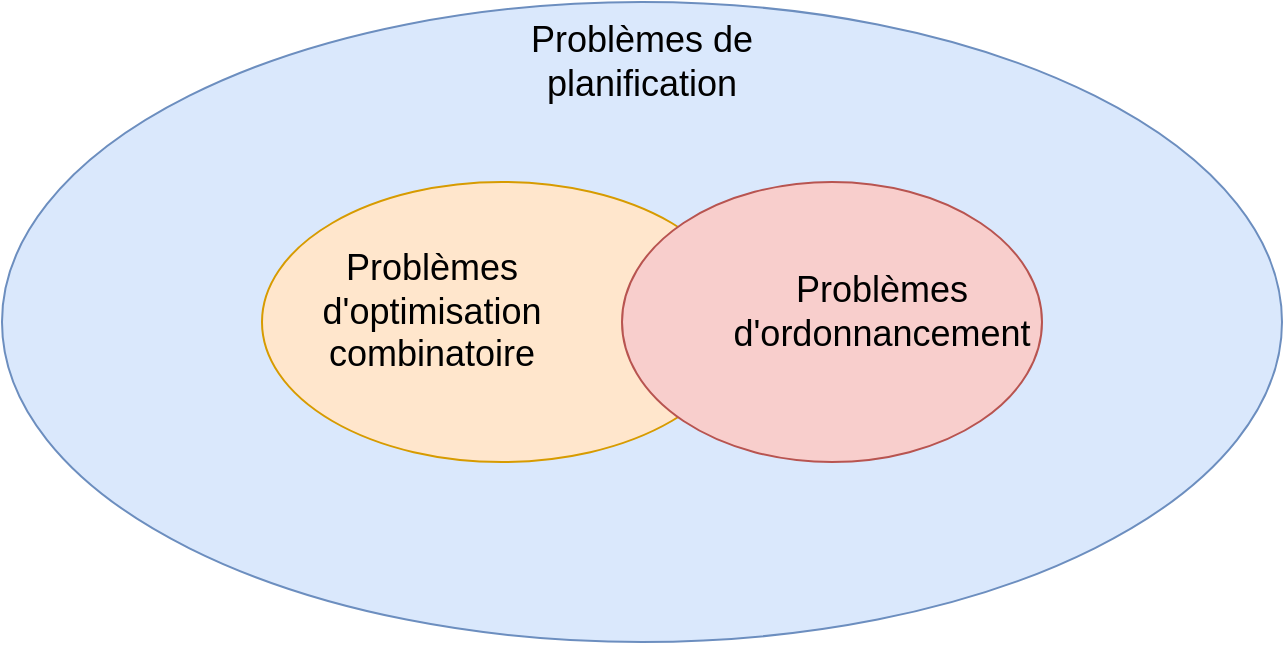 <mxfile version="15.1.0" type="github">
  <diagram id="9QKRAoIppM4X6ULny6yl" name="Page-1">
    <mxGraphModel dx="1355" dy="793" grid="1" gridSize="10" guides="1" tooltips="1" connect="1" arrows="1" fold="1" page="1" pageScale="1" pageWidth="850" pageHeight="1100" math="0" shadow="0">
      <root>
        <mxCell id="0" />
        <mxCell id="1" parent="0" />
        <mxCell id="2g2pWGXNdm2MI_xn0j62-1" value="" style="ellipse;whiteSpace=wrap;html=1;fillColor=#dae8fc;strokeColor=#6c8ebf;" vertex="1" parent="1">
          <mxGeometry x="100" y="190" width="640" height="320" as="geometry" />
        </mxCell>
        <mxCell id="2g2pWGXNdm2MI_xn0j62-2" value="&lt;font style=&quot;font-size: 18px&quot;&gt;Problèmes de planification&lt;/font&gt;" style="text;html=1;strokeColor=none;fillColor=none;align=center;verticalAlign=middle;whiteSpace=wrap;rounded=0;" vertex="1" parent="1">
          <mxGeometry x="345" y="210" width="150" height="20" as="geometry" />
        </mxCell>
        <mxCell id="2g2pWGXNdm2MI_xn0j62-3" value="" style="ellipse;whiteSpace=wrap;html=1;fillColor=#ffe6cc;strokeColor=#d79b00;" vertex="1" parent="1">
          <mxGeometry x="230" y="280" width="240" height="140" as="geometry" />
        </mxCell>
        <mxCell id="2g2pWGXNdm2MI_xn0j62-4" value="&lt;font style=&quot;font-size: 18px&quot;&gt;Problèmes d&#39;optimisation combinatoire&lt;/font&gt;" style="text;html=1;strokeColor=none;fillColor=none;align=center;verticalAlign=middle;whiteSpace=wrap;rounded=0;" vertex="1" parent="1">
          <mxGeometry x="260" y="320" width="110" height="50" as="geometry" />
        </mxCell>
        <mxCell id="2g2pWGXNdm2MI_xn0j62-6" value="" style="ellipse;whiteSpace=wrap;html=1;fillColor=#f8cecc;strokeColor=#b85450;" vertex="1" parent="1">
          <mxGeometry x="410" y="280" width="210" height="140" as="geometry" />
        </mxCell>
        <mxCell id="2g2pWGXNdm2MI_xn0j62-10" value="&lt;font style=&quot;font-size: 18px&quot;&gt;Problèmes d&#39;ordonnancement&lt;/font&gt;" style="text;html=1;strokeColor=none;fillColor=none;align=center;verticalAlign=middle;whiteSpace=wrap;rounded=0;" vertex="1" parent="1">
          <mxGeometry x="495" y="330" width="90" height="30" as="geometry" />
        </mxCell>
      </root>
    </mxGraphModel>
  </diagram>
</mxfile>
